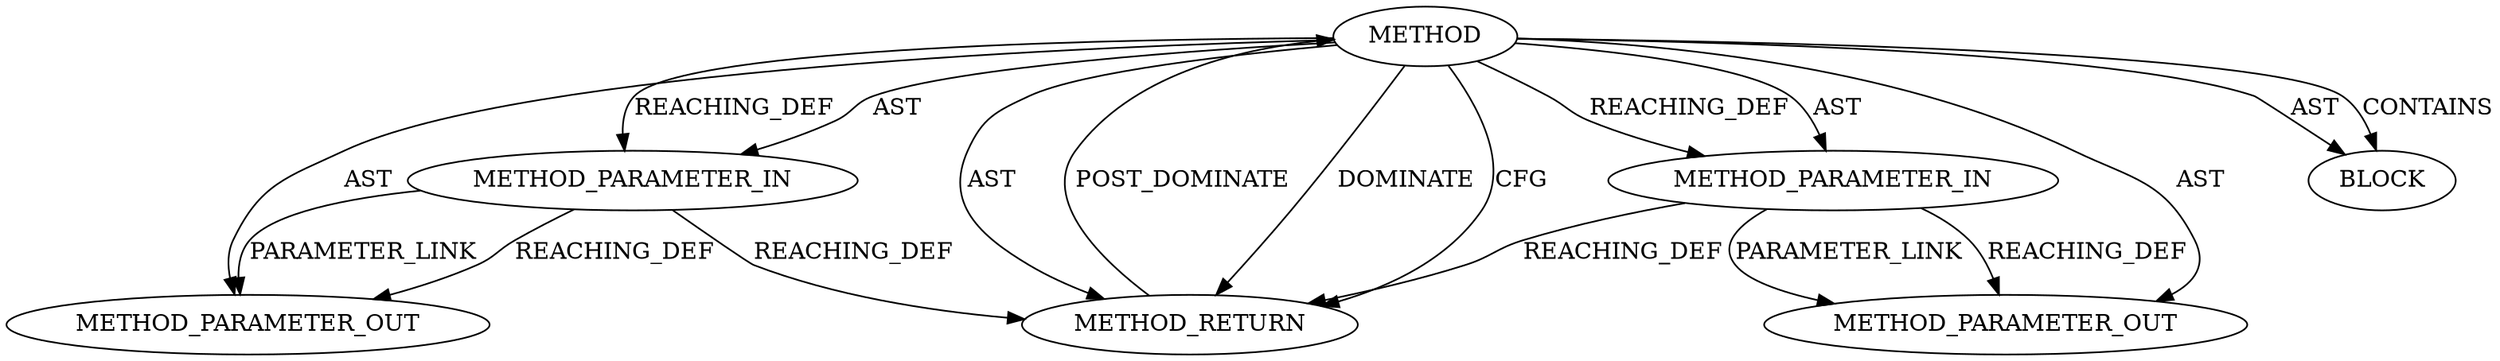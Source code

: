 digraph {
  20319 [label=METHOD AST_PARENT_TYPE="NAMESPACE_BLOCK" AST_PARENT_FULL_NAME="<global>" ORDER=0 CODE="<empty>" FULL_NAME="remove_wait_queue" IS_EXTERNAL=true FILENAME="<empty>" SIGNATURE="" NAME="remove_wait_queue"]
  22134 [label=METHOD_PARAMETER_OUT ORDER=1 CODE="p1" IS_VARIADIC=false TYPE_FULL_NAME="ANY" EVALUATION_STRATEGY="BY_VALUE" INDEX=1 NAME="p1"]
  20320 [label=METHOD_PARAMETER_IN ORDER=1 CODE="p1" IS_VARIADIC=false TYPE_FULL_NAME="ANY" EVALUATION_STRATEGY="BY_VALUE" INDEX=1 NAME="p1"]
  22135 [label=METHOD_PARAMETER_OUT ORDER=2 CODE="p2" IS_VARIADIC=false TYPE_FULL_NAME="ANY" EVALUATION_STRATEGY="BY_VALUE" INDEX=2 NAME="p2"]
  20321 [label=METHOD_PARAMETER_IN ORDER=2 CODE="p2" IS_VARIADIC=false TYPE_FULL_NAME="ANY" EVALUATION_STRATEGY="BY_VALUE" INDEX=2 NAME="p2"]
  20323 [label=METHOD_RETURN ORDER=2 CODE="RET" TYPE_FULL_NAME="ANY" EVALUATION_STRATEGY="BY_VALUE"]
  20322 [label=BLOCK ORDER=1 ARGUMENT_INDEX=1 CODE="<empty>" TYPE_FULL_NAME="ANY"]
  20319 -> 20320 [label=REACHING_DEF VARIABLE=""]
  20319 -> 20323 [label=AST ]
  20320 -> 20323 [label=REACHING_DEF VARIABLE="p1"]
  20319 -> 22135 [label=AST ]
  20323 -> 20319 [label=POST_DOMINATE ]
  20319 -> 20321 [label=REACHING_DEF VARIABLE=""]
  20319 -> 20320 [label=AST ]
  20321 -> 20323 [label=REACHING_DEF VARIABLE="p2"]
  20321 -> 22135 [label=REACHING_DEF VARIABLE="p2"]
  20319 -> 20322 [label=AST ]
  20319 -> 22134 [label=AST ]
  20320 -> 22134 [label=PARAMETER_LINK ]
  20319 -> 20323 [label=DOMINATE ]
  20319 -> 20321 [label=AST ]
  20320 -> 22134 [label=REACHING_DEF VARIABLE="p1"]
  20321 -> 22135 [label=PARAMETER_LINK ]
  20319 -> 20322 [label=CONTAINS ]
  20319 -> 20323 [label=CFG ]
}
